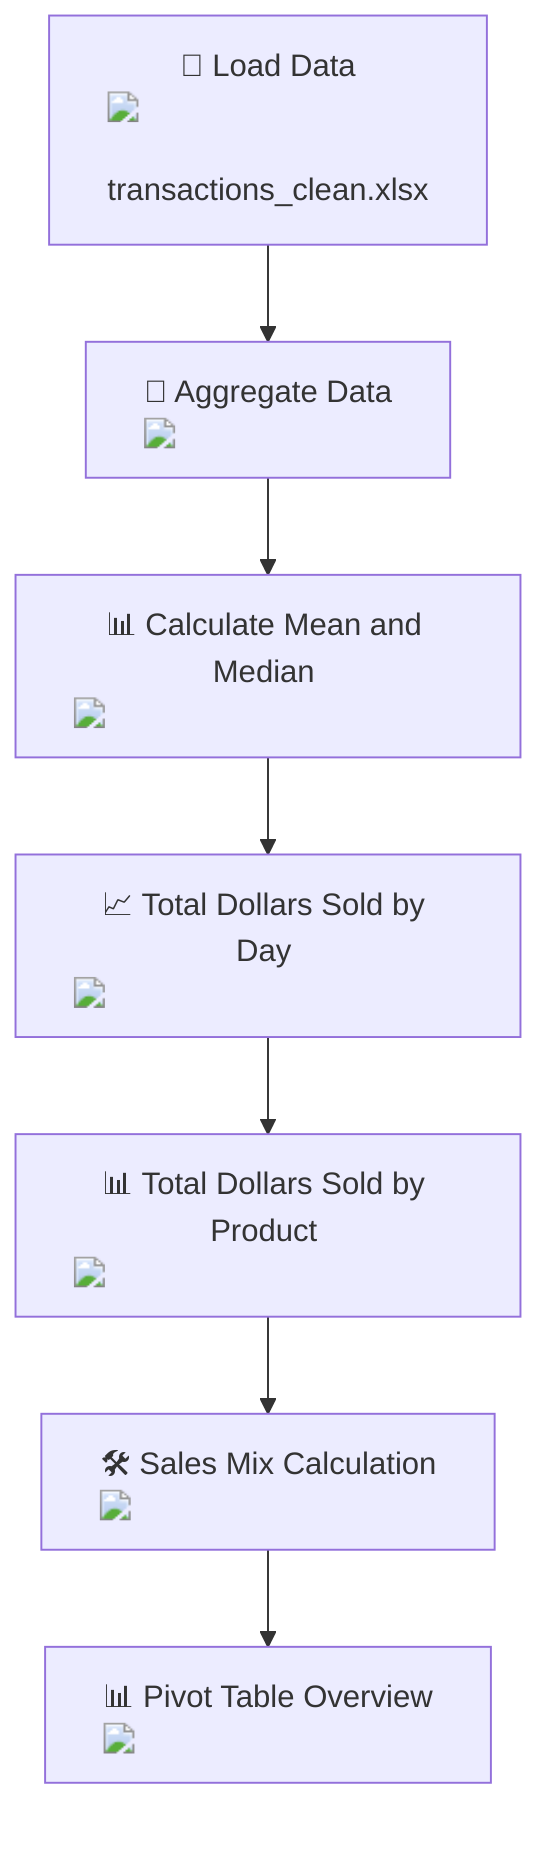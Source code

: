flowchart TD
    A["📂 Load Data <img src='icons/file.svg' /> <br/> transactions_clean.xlsx"] --> B["🧮 Aggregate Data <img src='icons/table.svg' />"]
    B --> C["📊 Calculate Mean and Median <img src='icons/column_split.svg' />"]
    C --> D["📈 Total Dollars Sold by Day <img src='dummy_plots/barplot_template.svg' />"]
    D --> E["📊 Total Dollars Sold by Product <img src='dummy_plots/barplot_template.svg' />"]
    E --> F["🛠 Sales Mix Calculation <img src='icons/brain.svg' />"]
    F --> G["📊 Pivot Table Overview <img src='dummy_plots/table_template.svg' />"]